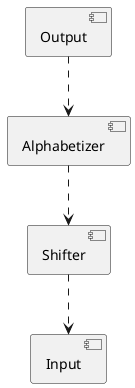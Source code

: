 @startuml 

[Input] as Input
[Shifter] as Shifter
[Alphabetizer] as Alphabetizer
[Output] as Output

Shifter ..> Input
Alphabetizer ..> Shifter
Output ..> Alphabetizer

@enduml